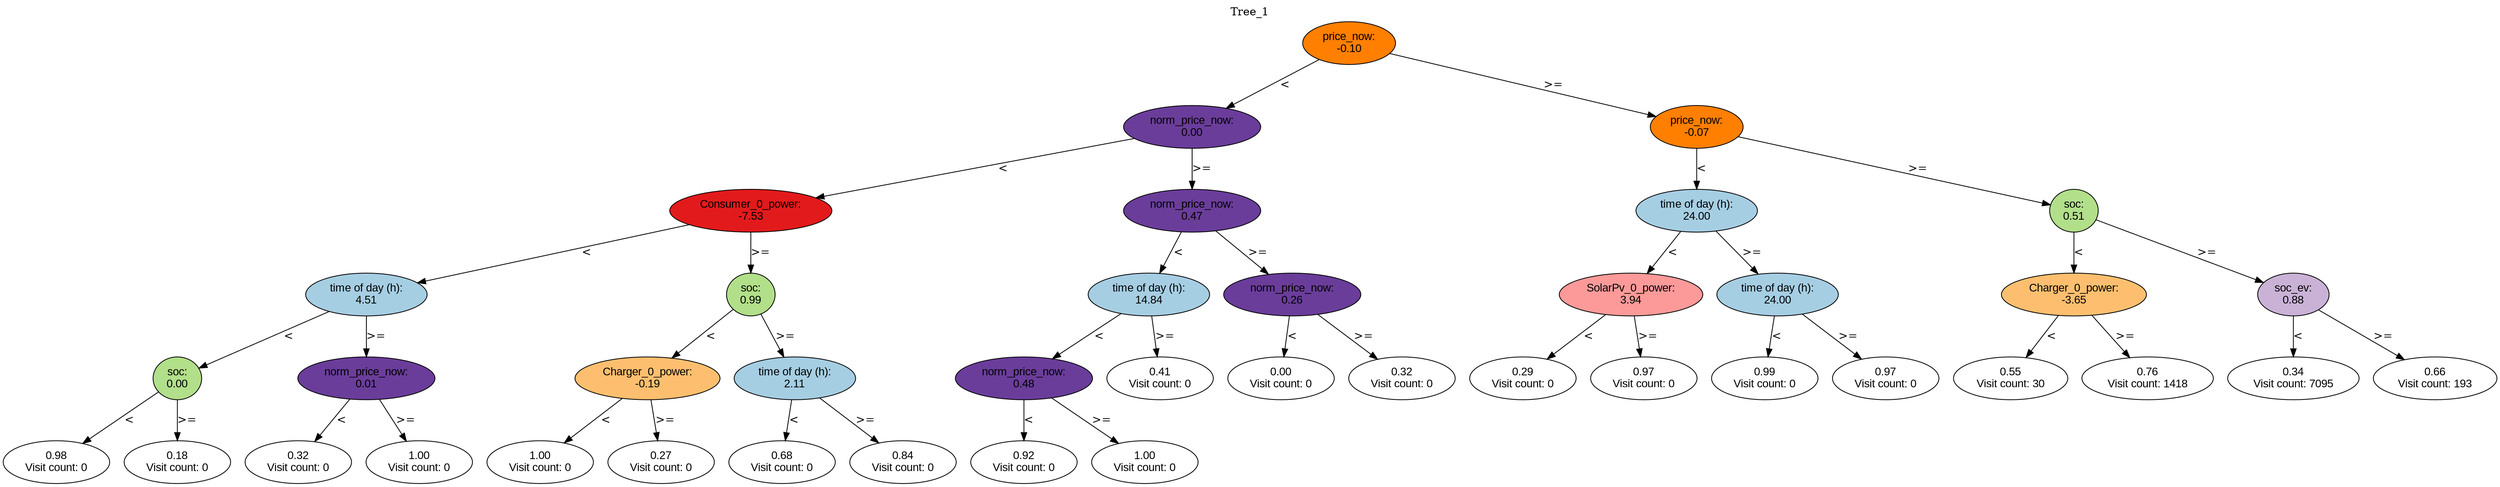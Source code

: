 digraph BST {
    node [fontname="Arial" style=filled colorscheme=paired12];
    0 [ label = "price_now:
-0.10" fillcolor=8];
    1 [ label = "norm_price_now:
0.00" fillcolor=10];
    2 [ label = "Consumer_0_power:
-7.53" fillcolor=6];
    3 [ label = "time of day (h):
4.51" fillcolor=1];
    4 [ label = "soc:
0.00" fillcolor=3];
    5 [ label = "0.98
Visit count: 0" fillcolor=white];
    6 [ label = "0.18
Visit count: 0" fillcolor=white];
    7 [ label = "norm_price_now:
0.01" fillcolor=10];
    8 [ label = "0.32
Visit count: 0" fillcolor=white];
    9 [ label = "1.00
Visit count: 0" fillcolor=white];
    10 [ label = "soc:
0.99" fillcolor=3];
    11 [ label = "Charger_0_power:
-0.19" fillcolor=7];
    12 [ label = "1.00
Visit count: 0" fillcolor=white];
    13 [ label = "0.27
Visit count: 0" fillcolor=white];
    14 [ label = "time of day (h):
2.11" fillcolor=1];
    15 [ label = "0.68
Visit count: 0" fillcolor=white];
    16 [ label = "0.84
Visit count: 0" fillcolor=white];
    17 [ label = "norm_price_now:
0.47" fillcolor=10];
    18 [ label = "time of day (h):
14.84" fillcolor=1];
    19 [ label = "norm_price_now:
0.48" fillcolor=10];
    20 [ label = "0.92
Visit count: 0" fillcolor=white];
    21 [ label = "1.00
Visit count: 0" fillcolor=white];
    22 [ label = "0.41
Visit count: 0" fillcolor=white];
    23 [ label = "norm_price_now:
0.26" fillcolor=10];
    24 [ label = "0.00
Visit count: 0" fillcolor=white];
    25 [ label = "0.32
Visit count: 0" fillcolor=white];
    26 [ label = "price_now:
-0.07" fillcolor=8];
    27 [ label = "time of day (h):
24.00" fillcolor=1];
    28 [ label = "SolarPv_0_power:
3.94" fillcolor=5];
    29 [ label = "0.29
Visit count: 0" fillcolor=white];
    30 [ label = "0.97
Visit count: 0" fillcolor=white];
    31 [ label = "time of day (h):
24.00" fillcolor=1];
    32 [ label = "0.99
Visit count: 0" fillcolor=white];
    33 [ label = "0.97
Visit count: 0" fillcolor=white];
    34 [ label = "soc:
0.51" fillcolor=3];
    35 [ label = "Charger_0_power:
-3.65" fillcolor=7];
    36 [ label = "0.55
Visit count: 30" fillcolor=white];
    37 [ label = "0.76
Visit count: 1418" fillcolor=white];
    38 [ label = "soc_ev:
0.88" fillcolor=9];
    39 [ label = "0.34
Visit count: 7095" fillcolor=white];
    40 [ label = "0.66
Visit count: 193" fillcolor=white];

    0  -> 1[ label = "<"];
    0  -> 26[ label = ">="];
    1  -> 2[ label = "<"];
    1  -> 17[ label = ">="];
    2  -> 3[ label = "<"];
    2  -> 10[ label = ">="];
    3  -> 4[ label = "<"];
    3  -> 7[ label = ">="];
    4  -> 5[ label = "<"];
    4  -> 6[ label = ">="];
    7  -> 8[ label = "<"];
    7  -> 9[ label = ">="];
    10  -> 11[ label = "<"];
    10  -> 14[ label = ">="];
    11  -> 12[ label = "<"];
    11  -> 13[ label = ">="];
    14  -> 15[ label = "<"];
    14  -> 16[ label = ">="];
    17  -> 18[ label = "<"];
    17  -> 23[ label = ">="];
    18  -> 19[ label = "<"];
    18  -> 22[ label = ">="];
    19  -> 20[ label = "<"];
    19  -> 21[ label = ">="];
    23  -> 24[ label = "<"];
    23  -> 25[ label = ">="];
    26  -> 27[ label = "<"];
    26  -> 34[ label = ">="];
    27  -> 28[ label = "<"];
    27  -> 31[ label = ">="];
    28  -> 29[ label = "<"];
    28  -> 30[ label = ">="];
    31  -> 32[ label = "<"];
    31  -> 33[ label = ">="];
    34  -> 35[ label = "<"];
    34  -> 38[ label = ">="];
    35  -> 36[ label = "<"];
    35  -> 37[ label = ">="];
    38  -> 39[ label = "<"];
    38  -> 40[ label = ">="];

    labelloc="t";
    label="Tree_1";
}